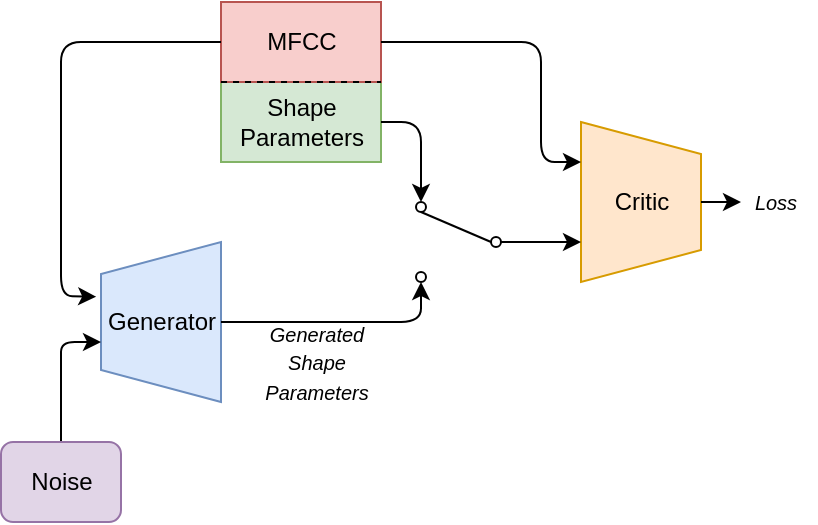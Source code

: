 <mxfile version="11.2.4" type="device" pages="1"><diagram id="0l5nVUZmHna9il8sY8uP" name="Page-1"><mxGraphModel dx="594" dy="344" grid="1" gridSize="5" guides="1" tooltips="1" connect="1" arrows="1" fold="1" page="1" pageScale="1" pageWidth="413" pageHeight="291" math="0" shadow="0"><root><mxCell id="0"/><mxCell id="1" parent="0"/><mxCell id="dMXAf54g9daQ3tJqpNYm-2" value="" style="whiteSpace=wrap;html=1;aspect=fixed;" vertex="1" parent="1"><mxGeometry x="112.5" y="20" width="80" height="80" as="geometry"/></mxCell><mxCell id="dMXAf54g9daQ3tJqpNYm-10" value="" style="rounded=0;whiteSpace=wrap;html=1;fillColor=#d5e8d4;strokeColor=#82b366;" vertex="1" parent="1"><mxGeometry x="112.5" y="60" width="80" height="40" as="geometry"/></mxCell><mxCell id="dMXAf54g9daQ3tJqpNYm-8" value="" style="rounded=0;whiteSpace=wrap;html=1;fillColor=#f8cecc;strokeColor=#b85450;" vertex="1" parent="1"><mxGeometry x="112.5" y="20" width="80" height="40" as="geometry"/></mxCell><mxCell id="dMXAf54g9daQ3tJqpNYm-3" value="" style="shape=trapezoid;perimeter=trapezoidPerimeter;whiteSpace=wrap;html=1;rotation=90;fillColor=#ffe6cc;strokeColor=#d79b00;" vertex="1" parent="1"><mxGeometry x="282.5" y="90" width="80" height="60" as="geometry"/></mxCell><mxCell id="dMXAf54g9daQ3tJqpNYm-4" value="" style="shape=trapezoid;perimeter=trapezoidPerimeter;whiteSpace=wrap;html=1;rotation=-90;fillColor=#dae8fc;strokeColor=#6c8ebf;" vertex="1" parent="1"><mxGeometry x="42.5" y="150" width="80" height="60" as="geometry"/></mxCell><mxCell id="dMXAf54g9daQ3tJqpNYm-5" value="" style="endArrow=none;dashed=1;html=1;exitX=0;exitY=0.5;exitDx=0;exitDy=0;entryX=1;entryY=0.5;entryDx=0;entryDy=0;" edge="1" parent="1" source="dMXAf54g9daQ3tJqpNYm-2" target="dMXAf54g9daQ3tJqpNYm-2"><mxGeometry width="50" height="50" relative="1" as="geometry"><mxPoint x="127.5" y="85" as="sourcePoint"/><mxPoint x="177.5" y="35" as="targetPoint"/></mxGeometry></mxCell><mxCell id="dMXAf54g9daQ3tJqpNYm-6" value="MFCC" style="text;html=1;strokeColor=none;fillColor=none;align=center;verticalAlign=middle;whiteSpace=wrap;rounded=0;" vertex="1" parent="1"><mxGeometry x="132.5" y="30" width="40" height="20" as="geometry"/></mxCell><mxCell id="dMXAf54g9daQ3tJqpNYm-7" value="Shape Parameters" style="text;html=1;strokeColor=none;fillColor=none;align=center;verticalAlign=middle;whiteSpace=wrap;rounded=0;" vertex="1" parent="1"><mxGeometry x="132.5" y="70" width="40" height="20" as="geometry"/></mxCell><mxCell id="dMXAf54g9daQ3tJqpNYm-11" value="" style="endArrow=classic;html=1;exitX=0;exitY=0.5;exitDx=0;exitDy=0;entryX=0.658;entryY=-0.04;entryDx=0;entryDy=0;entryPerimeter=0;" edge="1" parent="1" source="dMXAf54g9daQ3tJqpNYm-8" target="dMXAf54g9daQ3tJqpNYm-4"><mxGeometry width="50" height="50" relative="1" as="geometry"><mxPoint x="57.5" y="75" as="sourcePoint"/><mxPoint x="32.5" y="170" as="targetPoint"/><Array as="points"><mxPoint x="32.5" y="40"/><mxPoint x="32.5" y="167"/></Array></mxGeometry></mxCell><mxCell id="dMXAf54g9daQ3tJqpNYm-12" value="" style="endArrow=classic;html=1;exitX=1;exitY=0.5;exitDx=0;exitDy=0;entryX=0.25;entryY=1;entryDx=0;entryDy=0;" edge="1" parent="1" source="dMXAf54g9daQ3tJqpNYm-8" target="dMXAf54g9daQ3tJqpNYm-3"><mxGeometry width="50" height="50" relative="1" as="geometry"><mxPoint x="277.5" y="70" as="sourcePoint"/><mxPoint x="312.5" y="40" as="targetPoint"/><Array as="points"><mxPoint x="272.5" y="40"/><mxPoint x="272.5" y="100"/></Array></mxGeometry></mxCell><mxCell id="dMXAf54g9daQ3tJqpNYm-13" value="" style="endArrow=classic;html=1;entryX=0.375;entryY=0;entryDx=0;entryDy=0;entryPerimeter=0;exitX=0.5;exitY=0;exitDx=0;exitDy=0;" edge="1" parent="1" source="dMXAf54g9daQ3tJqpNYm-14" target="dMXAf54g9daQ3tJqpNYm-4"><mxGeometry width="50" height="50" relative="1" as="geometry"><mxPoint x="12.5" y="230" as="sourcePoint"/><mxPoint x="32.5" y="200" as="targetPoint"/><Array as="points"><mxPoint x="32.5" y="220"/><mxPoint x="32.5" y="210"/><mxPoint x="32.5" y="190"/></Array></mxGeometry></mxCell><mxCell id="dMXAf54g9daQ3tJqpNYm-14" value="" style="rounded=1;whiteSpace=wrap;html=1;fillColor=#e1d5e7;strokeColor=#9673a6;" vertex="1" parent="1"><mxGeometry x="2.5" y="240" width="60" height="40" as="geometry"/></mxCell><mxCell id="dMXAf54g9daQ3tJqpNYm-15" value="Noise" style="text;html=1;strokeColor=none;fillColor=none;align=center;verticalAlign=middle;whiteSpace=wrap;rounded=0;" vertex="1" parent="1"><mxGeometry x="12.5" y="250" width="40" height="20" as="geometry"/></mxCell><mxCell id="dMXAf54g9daQ3tJqpNYm-16" value="" style="endArrow=classic;html=1;exitX=0.5;exitY=0;exitDx=0;exitDy=0;" edge="1" parent="1" source="dMXAf54g9daQ3tJqpNYm-3"><mxGeometry width="50" height="50" relative="1" as="geometry"><mxPoint x="332.5" y="65" as="sourcePoint"/><mxPoint x="372.5" y="120" as="targetPoint"/></mxGeometry></mxCell><mxCell id="dMXAf54g9daQ3tJqpNYm-17" value="&lt;i&gt;&lt;font style=&quot;font-size: 10px&quot;&gt;Loss&lt;/font&gt;&lt;/i&gt;" style="text;html=1;strokeColor=none;fillColor=none;align=center;verticalAlign=middle;whiteSpace=wrap;rounded=0;" vertex="1" parent="1"><mxGeometry x="370" y="110" width="40" height="20" as="geometry"/></mxCell><mxCell id="dMXAf54g9daQ3tJqpNYm-18" value="Generator" style="text;html=1;strokeColor=none;fillColor=none;align=center;verticalAlign=middle;whiteSpace=wrap;rounded=0;" vertex="1" parent="1"><mxGeometry x="62.5" y="170" width="40" height="20" as="geometry"/></mxCell><mxCell id="dMXAf54g9daQ3tJqpNYm-19" value="Critic" style="text;html=1;strokeColor=none;fillColor=none;align=center;verticalAlign=middle;whiteSpace=wrap;rounded=0;" vertex="1" parent="1"><mxGeometry x="302.5" y="110" width="40" height="20" as="geometry"/></mxCell><mxCell id="dMXAf54g9daQ3tJqpNYm-20" value="" style="endArrow=classic;html=1;exitX=1;exitY=0.5;exitDx=0;exitDy=0;entryX=0.5;entryY=0;entryDx=0;entryDy=0;" edge="1" parent="1" source="dMXAf54g9daQ3tJqpNYm-10" target="dMXAf54g9daQ3tJqpNYm-21"><mxGeometry width="50" height="50" relative="1" as="geometry"><mxPoint x="212.5" y="120" as="sourcePoint"/><mxPoint x="212.5" y="120" as="targetPoint"/><Array as="points"><mxPoint x="212.5" y="80"/></Array></mxGeometry></mxCell><mxCell id="dMXAf54g9daQ3tJqpNYm-21" value="" style="ellipse;whiteSpace=wrap;html=1;aspect=fixed;" vertex="1" parent="1"><mxGeometry x="210" y="120" width="5" height="5" as="geometry"/></mxCell><mxCell id="dMXAf54g9daQ3tJqpNYm-22" value="" style="endArrow=classic;html=1;entryX=0.75;entryY=1;entryDx=0;entryDy=0;" edge="1" parent="1" target="dMXAf54g9daQ3tJqpNYm-3"><mxGeometry width="50" height="50" relative="1" as="geometry"><mxPoint x="252.5" y="140" as="sourcePoint"/><mxPoint x="52.5" y="230" as="targetPoint"/></mxGeometry></mxCell><mxCell id="dMXAf54g9daQ3tJqpNYm-23" value="" style="ellipse;whiteSpace=wrap;html=1;aspect=fixed;" vertex="1" parent="1"><mxGeometry x="247.5" y="137.5" width="5" height="5" as="geometry"/></mxCell><mxCell id="dMXAf54g9daQ3tJqpNYm-24" value="" style="endArrow=classic;html=1;exitX=0.5;exitY=1;exitDx=0;exitDy=0;entryX=0.5;entryY=1;entryDx=0;entryDy=0;" edge="1" parent="1" source="dMXAf54g9daQ3tJqpNYm-4" target="dMXAf54g9daQ3tJqpNYm-25"><mxGeometry width="50" height="50" relative="1" as="geometry"><mxPoint x="122.5" y="197.5" as="sourcePoint"/><mxPoint x="202.5" y="180" as="targetPoint"/><Array as="points"><mxPoint x="212.5" y="180"/></Array></mxGeometry></mxCell><mxCell id="dMXAf54g9daQ3tJqpNYm-25" value="" style="ellipse;whiteSpace=wrap;html=1;aspect=fixed;" vertex="1" parent="1"><mxGeometry x="210" y="155" width="5" height="5" as="geometry"/></mxCell><mxCell id="dMXAf54g9daQ3tJqpNYm-26" value="" style="endArrow=none;html=1;entryX=0;entryY=0.5;entryDx=0;entryDy=0;exitX=0.5;exitY=1;exitDx=0;exitDy=0;" edge="1" parent="1" source="dMXAf54g9daQ3tJqpNYm-21" target="dMXAf54g9daQ3tJqpNYm-23"><mxGeometry width="50" height="50" relative="1" as="geometry"><mxPoint x="2.5" y="340" as="sourcePoint"/><mxPoint x="52.5" y="290" as="targetPoint"/></mxGeometry></mxCell><mxCell id="dMXAf54g9daQ3tJqpNYm-27" value="&lt;font style=&quot;font-size: 10px&quot;&gt;&lt;i&gt;Generated&lt;br&gt;Shape Parameters&lt;/i&gt;&lt;/font&gt;" style="text;html=1;strokeColor=none;fillColor=none;align=center;verticalAlign=middle;whiteSpace=wrap;rounded=0;" vertex="1" parent="1"><mxGeometry x="142.5" y="195" width="35" height="10" as="geometry"/></mxCell></root></mxGraphModel></diagram></mxfile>